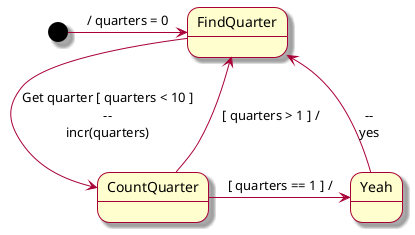 @startuml
skin rose

'[header] #  include <stdio.h>
'[header] #  define yes printf("Yes! My first coin found!\n")

'[code] private:
'[code]    void incr(int& x) { x += 1; printf("Quarters: %d\n", quarters); }
'[code]
'[code] private:
'[code]    int quarters = 0;

[*] -> FindQuarter : / quarters = 0
FindQuarter --> CountQuarter : Get quarter [ quarters < 10 ]\n--\nincr(quarters)
CountQuarter -> Yeah : [ quarters == 1 ] /
CountQuarter --> FindQuarter : [ quarters > 1 ] /
Yeah --> FindQuarter : \n--\nyes

@enduml
